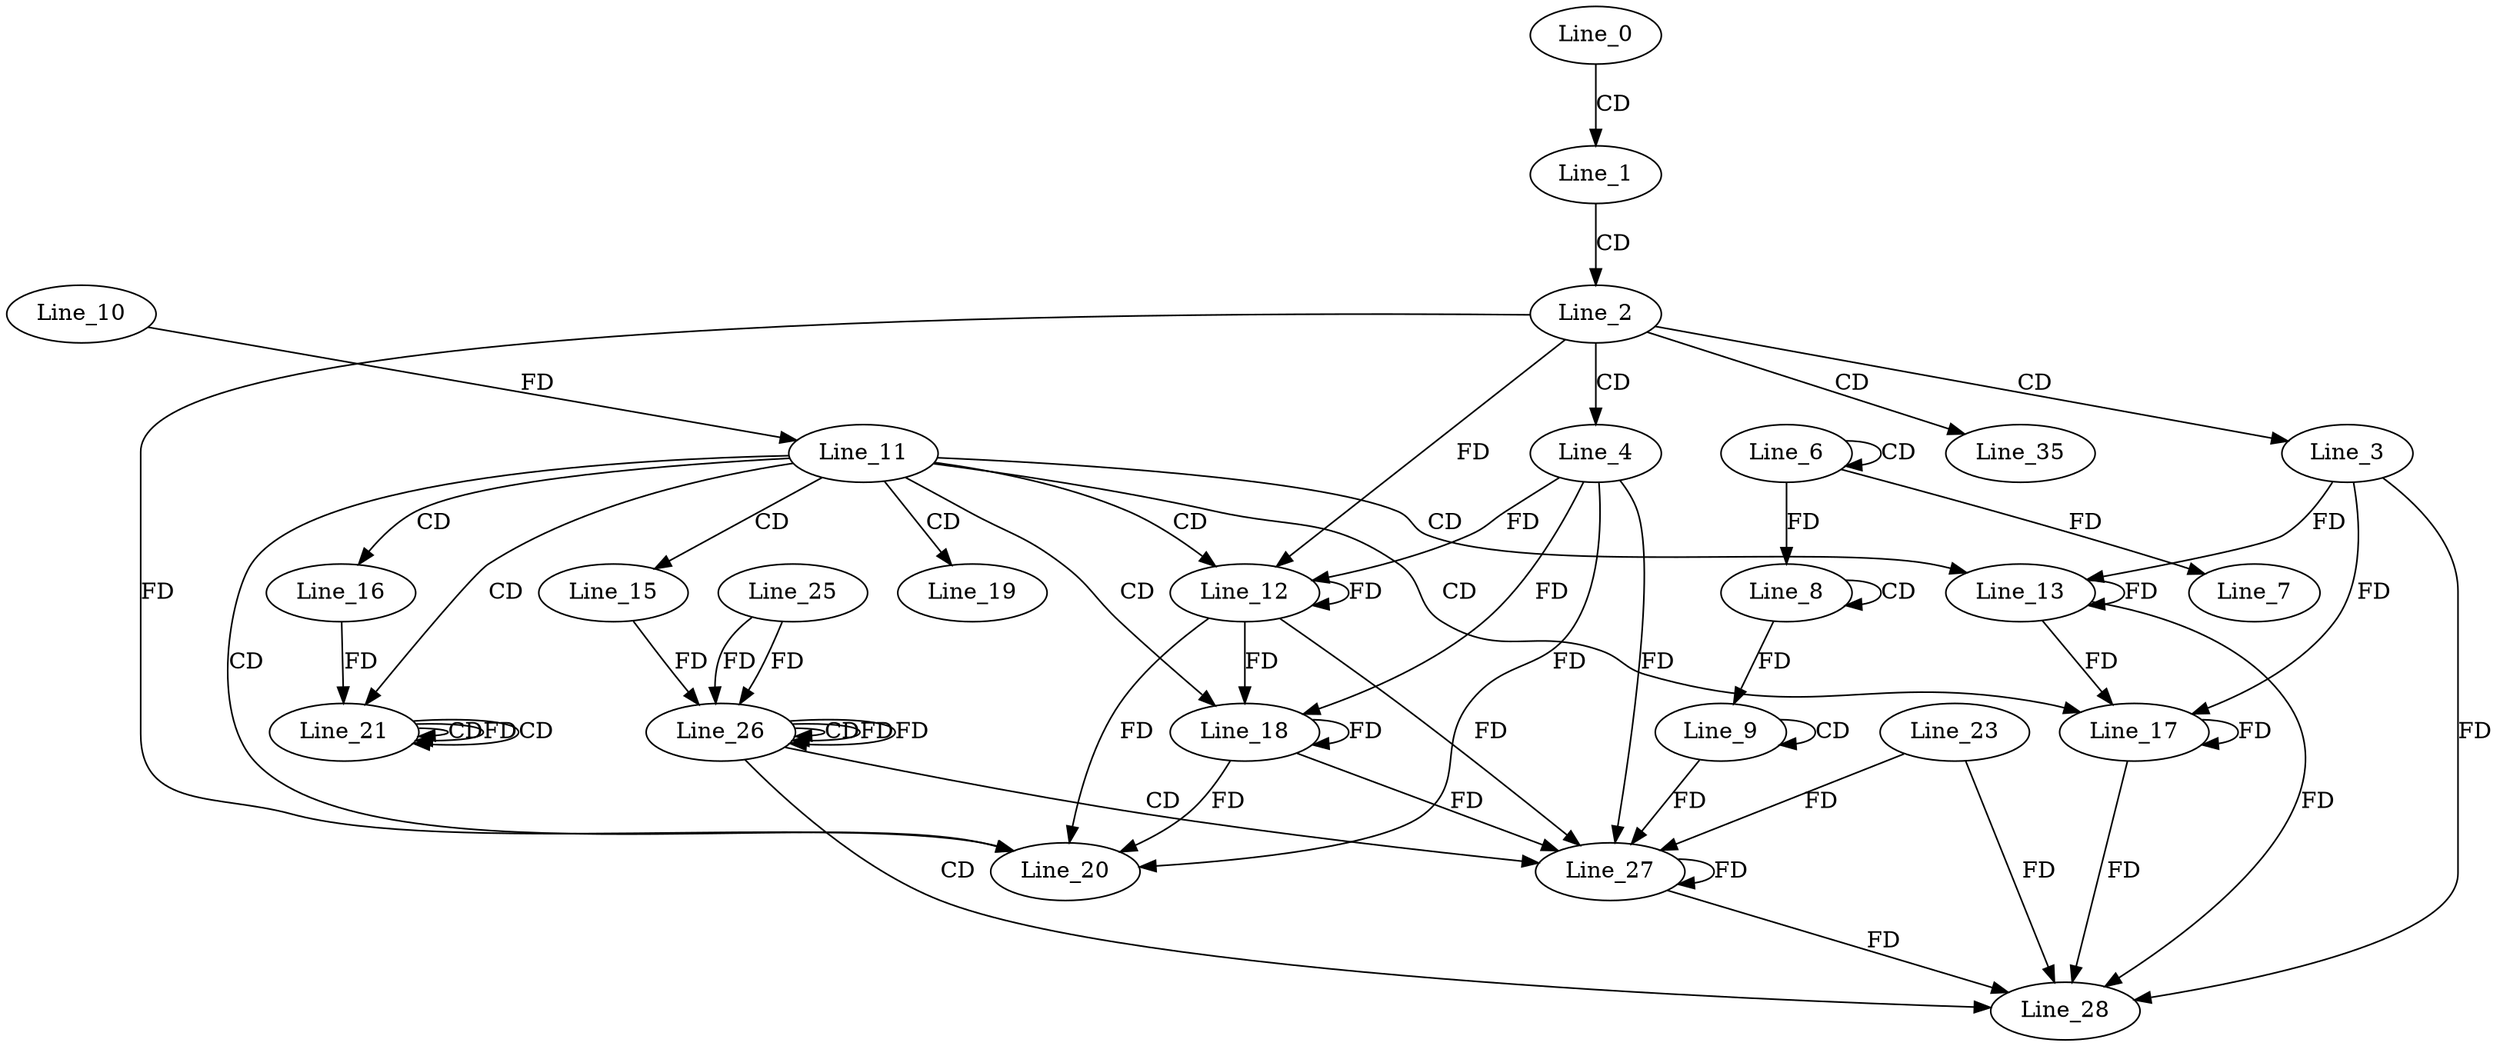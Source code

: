 digraph G {
  Line_0;
  Line_1;
  Line_2;
  Line_3;
  Line_4;
  Line_6;
  Line_6;
  Line_7;
  Line_8;
  Line_8;
  Line_9;
  Line_9;
  Line_10;
  Line_11;
  Line_12;
  Line_13;
  Line_15;
  Line_16;
  Line_17;
  Line_18;
  Line_19;
  Line_20;
  Line_21;
  Line_21;
  Line_21;
  Line_21;
  Line_25;
  Line_26;
  Line_26;
  Line_26;
  Line_27;
  Line_23;
  Line_27;
  Line_28;
  Line_35;
  Line_0 -> Line_1 [ label="CD" ];
  Line_1 -> Line_2 [ label="CD" ];
  Line_2 -> Line_3 [ label="CD" ];
  Line_2 -> Line_4 [ label="CD" ];
  Line_6 -> Line_6 [ label="CD" ];
  Line_6 -> Line_7 [ label="FD" ];
  Line_8 -> Line_8 [ label="CD" ];
  Line_6 -> Line_8 [ label="FD" ];
  Line_9 -> Line_9 [ label="CD" ];
  Line_8 -> Line_9 [ label="FD" ];
  Line_10 -> Line_11 [ label="FD" ];
  Line_11 -> Line_12 [ label="CD" ];
  Line_4 -> Line_12 [ label="FD" ];
  Line_12 -> Line_12 [ label="FD" ];
  Line_2 -> Line_12 [ label="FD" ];
  Line_11 -> Line_13 [ label="CD" ];
  Line_3 -> Line_13 [ label="FD" ];
  Line_13 -> Line_13 [ label="FD" ];
  Line_11 -> Line_15 [ label="CD" ];
  Line_11 -> Line_16 [ label="CD" ];
  Line_11 -> Line_17 [ label="CD" ];
  Line_3 -> Line_17 [ label="FD" ];
  Line_13 -> Line_17 [ label="FD" ];
  Line_17 -> Line_17 [ label="FD" ];
  Line_11 -> Line_18 [ label="CD" ];
  Line_4 -> Line_18 [ label="FD" ];
  Line_12 -> Line_18 [ label="FD" ];
  Line_18 -> Line_18 [ label="FD" ];
  Line_11 -> Line_19 [ label="CD" ];
  Line_11 -> Line_20 [ label="CD" ];
  Line_2 -> Line_20 [ label="FD" ];
  Line_4 -> Line_20 [ label="FD" ];
  Line_12 -> Line_20 [ label="FD" ];
  Line_18 -> Line_20 [ label="FD" ];
  Line_11 -> Line_21 [ label="CD" ];
  Line_21 -> Line_21 [ label="CD" ];
  Line_16 -> Line_21 [ label="FD" ];
  Line_21 -> Line_21 [ label="FD" ];
  Line_21 -> Line_21 [ label="CD" ];
  Line_25 -> Line_26 [ label="FD" ];
  Line_15 -> Line_26 [ label="FD" ];
  Line_26 -> Line_26 [ label="CD" ];
  Line_26 -> Line_26 [ label="FD" ];
  Line_25 -> Line_26 [ label="FD" ];
  Line_26 -> Line_27 [ label="CD" ];
  Line_27 -> Line_27 [ label="FD" ];
  Line_23 -> Line_27 [ label="FD" ];
  Line_4 -> Line_27 [ label="FD" ];
  Line_12 -> Line_27 [ label="FD" ];
  Line_18 -> Line_27 [ label="FD" ];
  Line_9 -> Line_27 [ label="FD" ];
  Line_26 -> Line_28 [ label="CD" ];
  Line_27 -> Line_28 [ label="FD" ];
  Line_23 -> Line_28 [ label="FD" ];
  Line_3 -> Line_28 [ label="FD" ];
  Line_13 -> Line_28 [ label="FD" ];
  Line_17 -> Line_28 [ label="FD" ];
  Line_2 -> Line_35 [ label="CD" ];
  Line_26 -> Line_26 [ label="FD" ];
}
